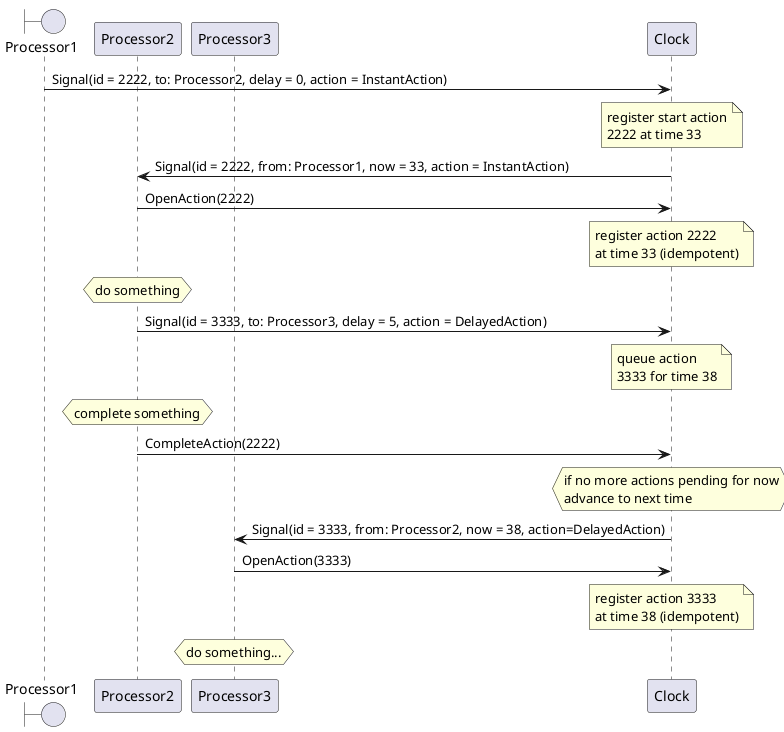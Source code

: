@startuml
boundary Processor1
participant Processor2
participant Processor3
participant Clock

Processor1 -> Clock: Signal(id = 2222, to: Processor2, delay = 0, action = InstantAction)
note over Clock
register start action
2222 at time 33
end note
Clock -> Processor2: Signal(id = 2222, from: Processor1, now = 33, action = InstantAction)
Processor2 -> Clock: OpenAction(2222)
note over Clock
register action 2222
at time 33 (idempotent)
end note
hnote over Processor2
do something
end hnote
Processor2 -> Clock: Signal(id = 3333, to: Processor3, delay = 5, action = DelayedAction)
note over Clock
queue action
3333 for time 38
end note
hnote over Processor2
complete something
end hnote
Processor2 -> Clock: CompleteAction(2222)
hnote over Clock
if no more actions pending for now
advance to next time
end hnote
Clock -> Processor3: Signal(id = 3333, from: Processor2, now = 38, action=DelayedAction)
Processor3 -> Clock: OpenAction(3333)
note over Clock
register action 3333
at time 38 (idempotent)
end note
hnote over Processor3
do something...
end hnote
@enduml